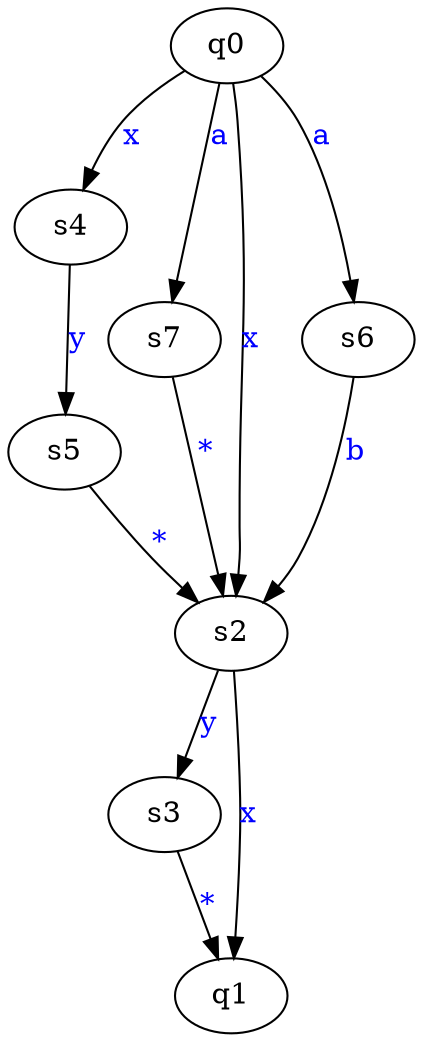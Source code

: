 digraph G {
	q0->s4[ label=<<font color="blue">x</font>> ];
	s3->q1[ label=<<font color="blue">*</font>> ];
	q0->s7[ label=<<font color="blue">a</font>> ];
	s4->s5[ label=<<font color="blue">y</font>> ];
	s5->s2[ label=<<font color="blue">*</font>> ];
	s6->s2[ label=<<font color="blue">b</font>> ];
	s7->s2[ label=<<font color="blue">*</font>> ];
	q0->s2[ label=<<font color="blue">x</font>> ];
	s2->q1[ label=<<font color="blue">x</font>> ];
	s2->s3[ label=<<font color="blue">y</font>> ];
	q0->s6[ label=<<font color="blue">a</font>> ];
	q0;
	q1;
	s2;
	s3;
	s4;
	s5;
	s6;
	s7;

}
